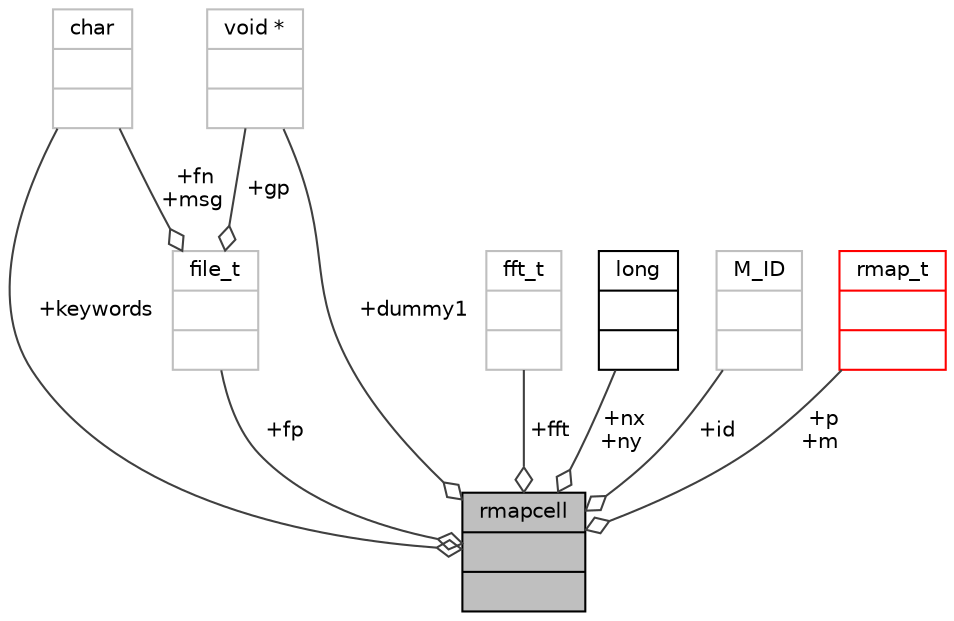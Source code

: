 digraph "rmapcell"
{
 // INTERACTIVE_SVG=YES
  bgcolor="transparent";
  edge [fontname="Helvetica",fontsize="10",labelfontname="Helvetica",labelfontsize="10"];
  node [fontname="Helvetica",fontsize="10",shape=record];
  Node461 [label="{rmapcell\n||}",height=0.2,width=0.4,color="black", fillcolor="grey75", style="filled", fontcolor="black"];
  Node462 -> Node461 [color="grey25",fontsize="10",style="solid",label=" +fp" ,arrowhead="odiamond",fontname="Helvetica"];
  Node462 [label="{file_t\n||}",height=0.2,width=0.4,color="grey75"];
  Node463 -> Node462 [color="grey25",fontsize="10",style="solid",label=" +fn\n+msg" ,arrowhead="odiamond",fontname="Helvetica"];
  Node463 [label="{char\n||}",height=0.2,width=0.4,color="grey75"];
  Node465 -> Node462 [color="grey25",fontsize="10",style="solid",label=" +gp" ,arrowhead="odiamond",fontname="Helvetica"];
  Node465 [label="{void *\n||}",height=0.2,width=0.4,color="grey75"];
  Node466 -> Node461 [color="grey25",fontsize="10",style="solid",label=" +fft" ,arrowhead="odiamond",fontname="Helvetica"];
  Node466 [label="{fft_t\n||}",height=0.2,width=0.4,color="grey75"];
  Node463 -> Node461 [color="grey25",fontsize="10",style="solid",label=" +keywords" ,arrowhead="odiamond",fontname="Helvetica"];
  Node469 -> Node461 [color="grey25",fontsize="10",style="solid",label=" +nx\n+ny" ,arrowhead="odiamond",fontname="Helvetica"];
  Node469 [label="{long\n||}",height=0.2,width=0.4,color="black",URL="$classlong.html"];
  Node470 -> Node461 [color="grey25",fontsize="10",style="solid",label=" +id" ,arrowhead="odiamond",fontname="Helvetica"];
  Node470 [label="{M_ID\n||}",height=0.2,width=0.4,color="grey75"];
  Node471 -> Node461 [color="grey25",fontsize="10",style="solid",label=" +p\n+m" ,arrowhead="odiamond",fontname="Helvetica"];
  Node471 [label="{rmap_t\n||}",height=0.2,width=0.4,color="red",URL="$type_8h.html#structrmap__t"];
  Node465 -> Node461 [color="grey25",fontsize="10",style="solid",label=" +dummy1" ,arrowhead="odiamond",fontname="Helvetica"];
}
